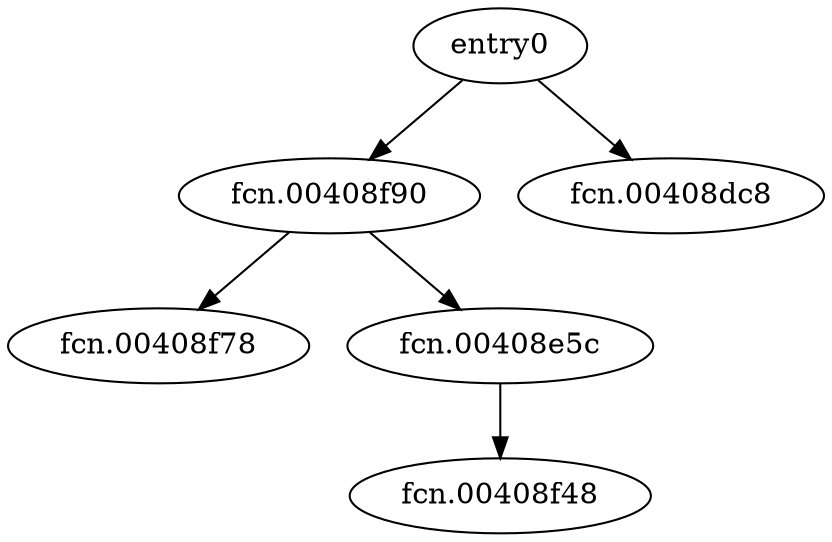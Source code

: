 digraph code {
  "0x00408cc0" [label="entry0"];
  "0x00408cc0" -> "0x00408f90";
  "0x00408f90" [label="fcn.00408f90"];
  "0x00408cc0" -> "0x00408dc8";
  "0x00408dc8" [label="fcn.00408dc8"];
  "0x00408f90" [label="fcn.00408f90"];
  "0x00408f90" -> "0x00408f78";
  "0x00408f78" [label="fcn.00408f78"];
  "0x00408f90" -> "0x00408e5c";
  "0x00408e5c" [label="fcn.00408e5c"];
  "0x00408e5c" [label="fcn.00408e5c"];
  "0x00408e5c" -> "0x00408f48";
  "0x00408f48" [label="fcn.00408f48"];
}